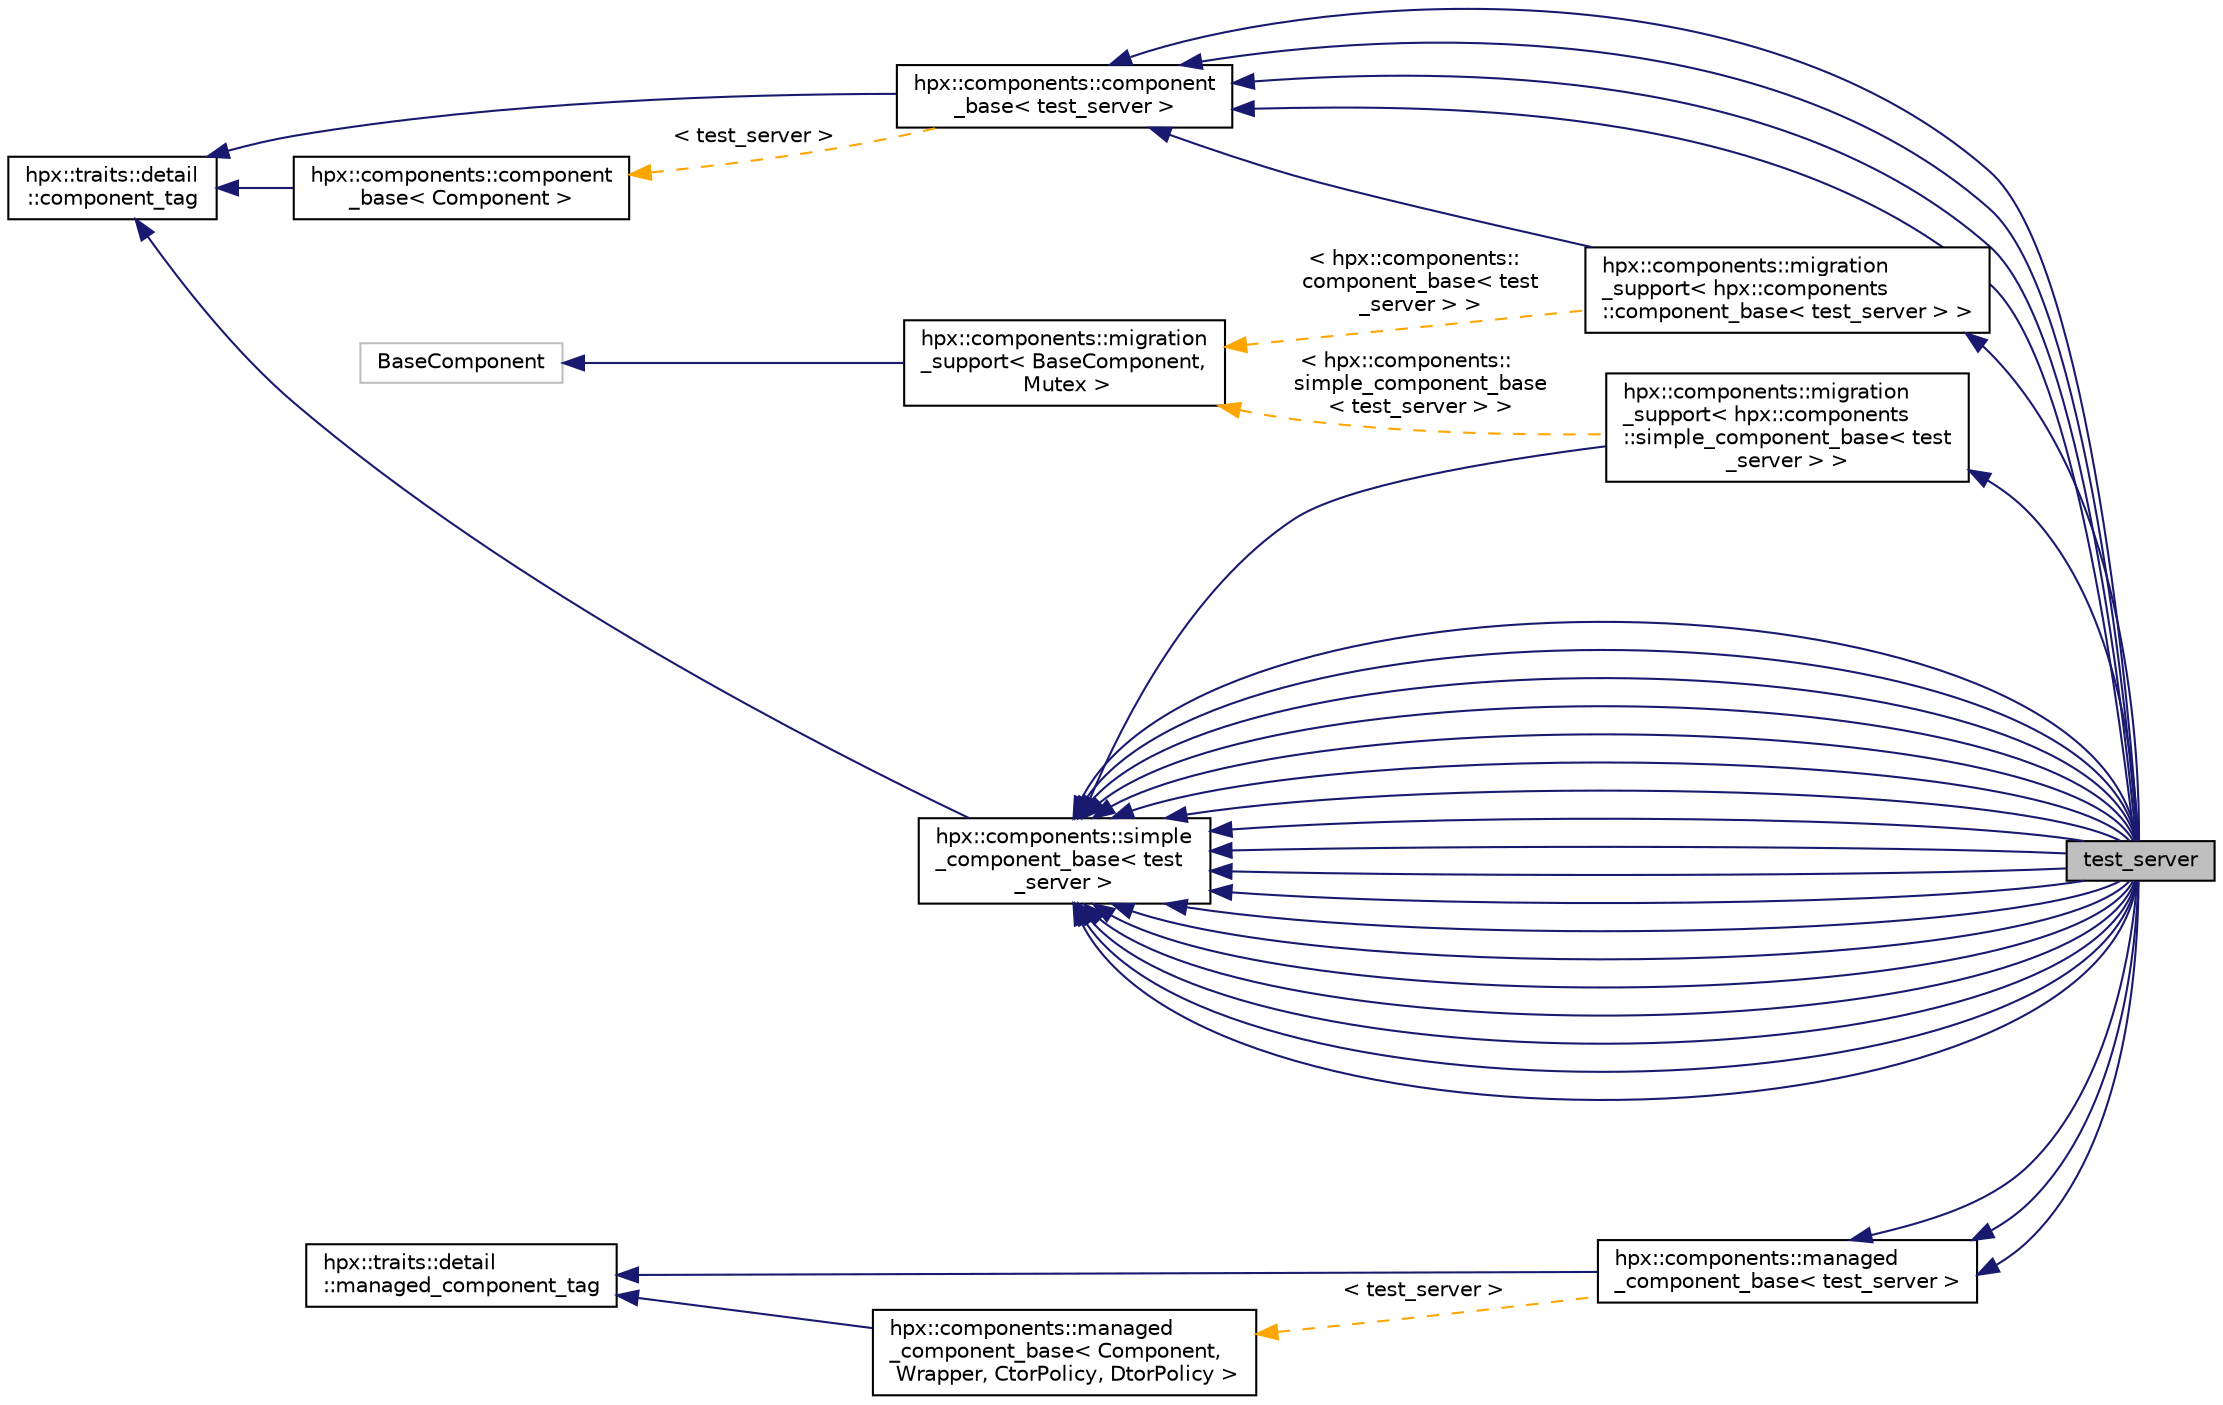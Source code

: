 digraph "test_server"
{
  edge [fontname="Helvetica",fontsize="10",labelfontname="Helvetica",labelfontsize="10"];
  node [fontname="Helvetica",fontsize="10",shape=record];
  rankdir="LR";
  Node0 [label="test_server",height=0.2,width=0.4,color="black", fillcolor="grey75", style="filled", fontcolor="black"];
  Node1 -> Node0 [dir="back",color="midnightblue",fontsize="10",style="solid",fontname="Helvetica"];
  Node1 [label="hpx::components::component\l_base\< test_server \>",height=0.2,width=0.4,color="black", fillcolor="white", style="filled",URL="$d2/de6/classhpx_1_1components_1_1component__base.html"];
  Node2 -> Node1 [dir="back",color="midnightblue",fontsize="10",style="solid",fontname="Helvetica"];
  Node2 [label="hpx::traits::detail\l::component_tag",height=0.2,width=0.4,color="black", fillcolor="white", style="filled",URL="$d8/d79/structhpx_1_1traits_1_1detail_1_1component__tag.html"];
  Node3 -> Node1 [dir="back",color="orange",fontsize="10",style="dashed",label=" \< test_server \>" ,fontname="Helvetica"];
  Node3 [label="hpx::components::component\l_base\< Component \>",height=0.2,width=0.4,color="black", fillcolor="white", style="filled",URL="$d2/de6/classhpx_1_1components_1_1component__base.html"];
  Node2 -> Node3 [dir="back",color="midnightblue",fontsize="10",style="solid",fontname="Helvetica"];
  Node1 -> Node0 [dir="back",color="midnightblue",fontsize="10",style="solid",fontname="Helvetica"];
  Node1 -> Node0 [dir="back",color="midnightblue",fontsize="10",style="solid",fontname="Helvetica"];
  Node4 -> Node0 [dir="back",color="midnightblue",fontsize="10",style="solid",fontname="Helvetica"];
  Node4 [label="hpx::components::simple\l_component_base\< test\l_server \>",height=0.2,width=0.4,color="black", fillcolor="white", style="filled",URL="$d2/de6/classhpx_1_1components_1_1component__base.html"];
  Node2 -> Node4 [dir="back",color="midnightblue",fontsize="10",style="solid",fontname="Helvetica"];
  Node4 -> Node0 [dir="back",color="midnightblue",fontsize="10",style="solid",fontname="Helvetica"];
  Node4 -> Node0 [dir="back",color="midnightblue",fontsize="10",style="solid",fontname="Helvetica"];
  Node4 -> Node0 [dir="back",color="midnightblue",fontsize="10",style="solid",fontname="Helvetica"];
  Node4 -> Node0 [dir="back",color="midnightblue",fontsize="10",style="solid",fontname="Helvetica"];
  Node5 -> Node0 [dir="back",color="midnightblue",fontsize="10",style="solid",fontname="Helvetica"];
  Node5 [label="hpx::components::migration\l_support\< hpx::components\l::simple_component_base\< test\l_server \> \>",height=0.2,width=0.4,color="black", fillcolor="white", style="filled",URL="$db/d0d/structhpx_1_1components_1_1migration__support.html"];
  Node4 -> Node5 [dir="back",color="midnightblue",fontsize="10",style="solid",fontname="Helvetica"];
  Node6 -> Node5 [dir="back",color="orange",fontsize="10",style="dashed",label=" \< hpx::components::\lsimple_component_base\l\< test_server \> \>" ,fontname="Helvetica"];
  Node6 [label="hpx::components::migration\l_support\< BaseComponent,\l Mutex \>",height=0.2,width=0.4,color="black", fillcolor="white", style="filled",URL="$db/d0d/structhpx_1_1components_1_1migration__support.html"];
  Node7 -> Node6 [dir="back",color="midnightblue",fontsize="10",style="solid",fontname="Helvetica"];
  Node7 [label="BaseComponent",height=0.2,width=0.4,color="grey75", fillcolor="white", style="filled"];
  Node8 -> Node0 [dir="back",color="midnightblue",fontsize="10",style="solid",fontname="Helvetica"];
  Node8 [label="hpx::components::migration\l_support\< hpx::components\l::component_base\< test_server \> \>",height=0.2,width=0.4,color="black", fillcolor="white", style="filled",URL="$db/d0d/structhpx_1_1components_1_1migration__support.html"];
  Node1 -> Node8 [dir="back",color="midnightblue",fontsize="10",style="solid",fontname="Helvetica"];
  Node6 -> Node8 [dir="back",color="orange",fontsize="10",style="dashed",label=" \< hpx::components::\lcomponent_base\< test\l_server \> \>" ,fontname="Helvetica"];
  Node4 -> Node0 [dir="back",color="midnightblue",fontsize="10",style="solid",fontname="Helvetica"];
  Node4 -> Node0 [dir="back",color="midnightblue",fontsize="10",style="solid",fontname="Helvetica"];
  Node9 -> Node0 [dir="back",color="midnightblue",fontsize="10",style="solid",fontname="Helvetica"];
  Node9 [label="hpx::components::managed\l_component_base\< test_server \>",height=0.2,width=0.4,color="black", fillcolor="white", style="filled",URL="$d1/d7b/classhpx_1_1components_1_1managed__component__base.html"];
  Node10 -> Node9 [dir="back",color="midnightblue",fontsize="10",style="solid",fontname="Helvetica"];
  Node10 [label="hpx::traits::detail\l::managed_component_tag",height=0.2,width=0.4,color="black", fillcolor="white", style="filled",URL="$df/d31/structhpx_1_1traits_1_1detail_1_1managed__component__tag.html"];
  Node11 -> Node9 [dir="back",color="orange",fontsize="10",style="dashed",label=" \< test_server \>" ,fontname="Helvetica"];
  Node11 [label="hpx::components::managed\l_component_base\< Component,\l Wrapper, CtorPolicy, DtorPolicy \>",height=0.2,width=0.4,color="black", fillcolor="white", style="filled",URL="$d1/d7b/classhpx_1_1components_1_1managed__component__base.html"];
  Node10 -> Node11 [dir="back",color="midnightblue",fontsize="10",style="solid",fontname="Helvetica"];
  Node4 -> Node0 [dir="back",color="midnightblue",fontsize="10",style="solid",fontname="Helvetica"];
  Node4 -> Node0 [dir="back",color="midnightblue",fontsize="10",style="solid",fontname="Helvetica"];
  Node4 -> Node0 [dir="back",color="midnightblue",fontsize="10",style="solid",fontname="Helvetica"];
  Node9 -> Node0 [dir="back",color="midnightblue",fontsize="10",style="solid",fontname="Helvetica"];
  Node4 -> Node0 [dir="back",color="midnightblue",fontsize="10",style="solid",fontname="Helvetica"];
  Node4 -> Node0 [dir="back",color="midnightblue",fontsize="10",style="solid",fontname="Helvetica"];
  Node4 -> Node0 [dir="back",color="midnightblue",fontsize="10",style="solid",fontname="Helvetica"];
  Node4 -> Node0 [dir="back",color="midnightblue",fontsize="10",style="solid",fontname="Helvetica"];
  Node4 -> Node0 [dir="back",color="midnightblue",fontsize="10",style="solid",fontname="Helvetica"];
  Node1 -> Node0 [dir="back",color="midnightblue",fontsize="10",style="solid",fontname="Helvetica"];
  Node4 -> Node0 [dir="back",color="midnightblue",fontsize="10",style="solid",fontname="Helvetica"];
  Node9 -> Node0 [dir="back",color="midnightblue",fontsize="10",style="solid",fontname="Helvetica"];
  Node4 -> Node0 [dir="back",color="midnightblue",fontsize="10",style="solid",fontname="Helvetica"];
  Node4 -> Node0 [dir="back",color="midnightblue",fontsize="10",style="solid",fontname="Helvetica"];
}
